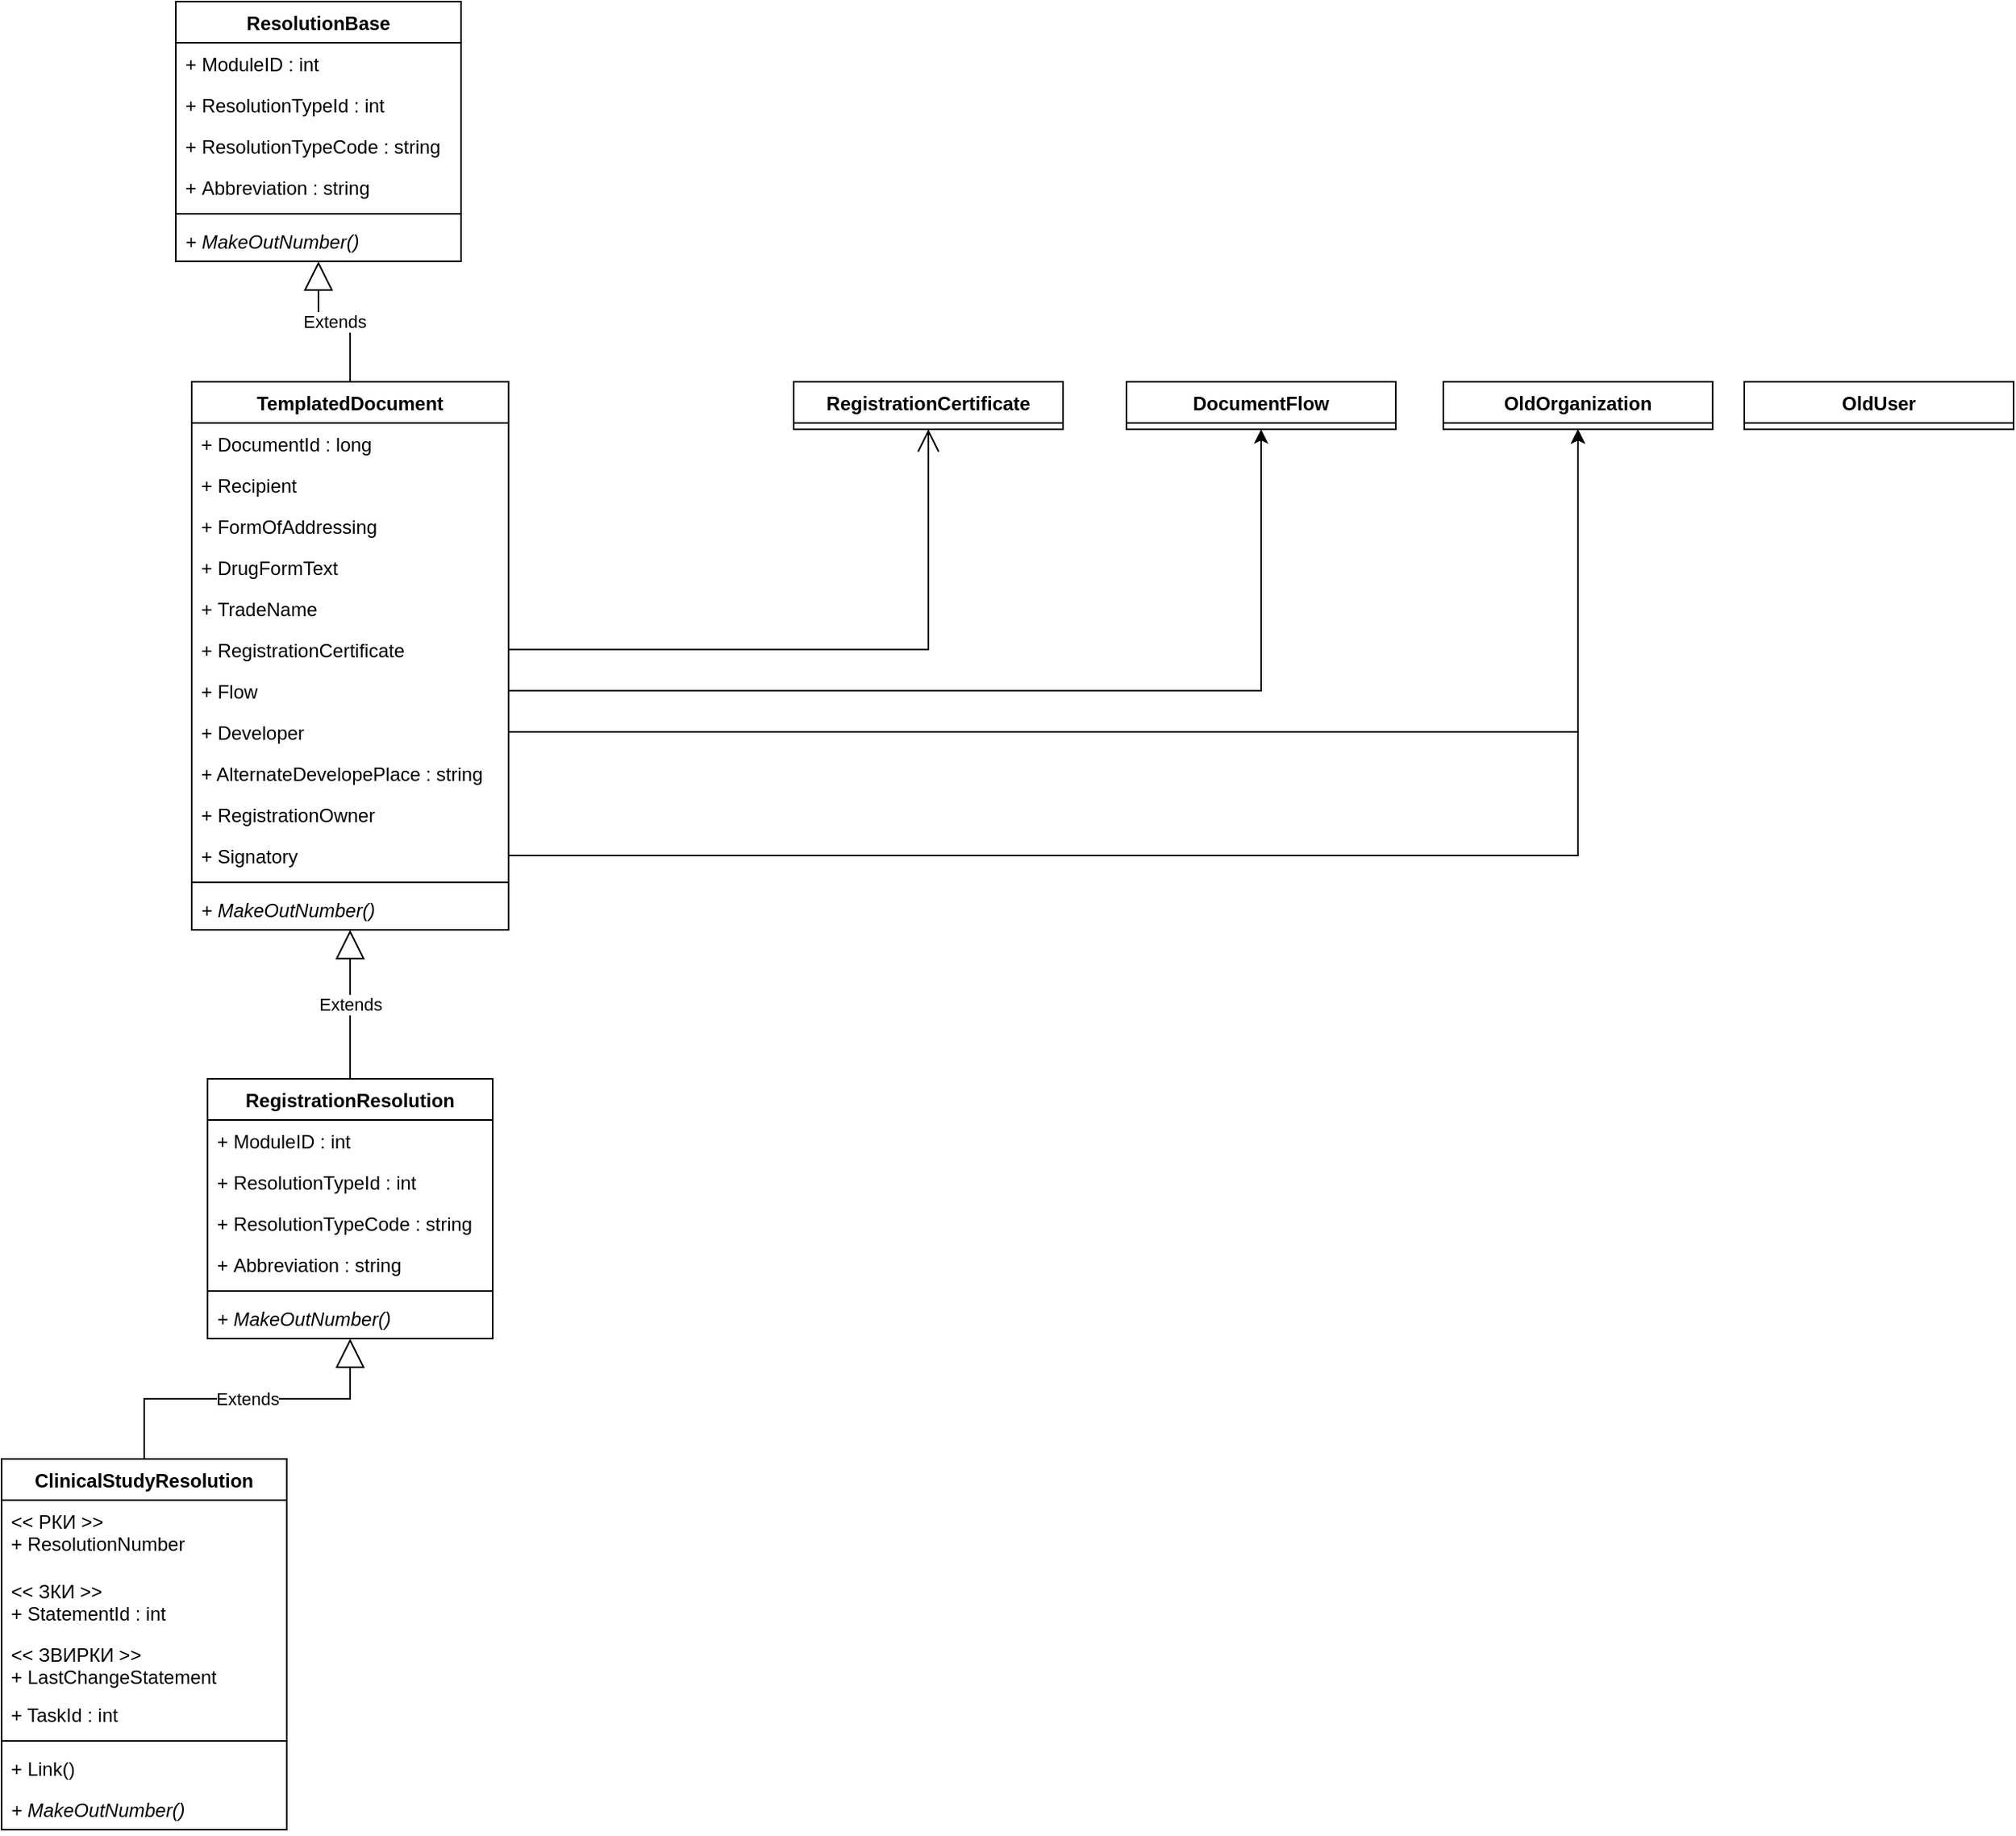 <mxfile version="20.6.0" type="github">
  <diagram id="jpaH01QrrNPYKbs0xLTw" name="Страница 1">
    <mxGraphModel dx="1233" dy="1970" grid="1" gridSize="10" guides="1" tooltips="1" connect="1" arrows="1" fold="1" page="1" pageScale="1" pageWidth="827" pageHeight="1169" math="0" shadow="0">
      <root>
        <mxCell id="0" />
        <mxCell id="1" parent="0" />
        <mxCell id="X-IGHEl8Y6HBOu0wFlwu-5" value="RegistrationResolution" style="swimlane;fontStyle=1;align=center;verticalAlign=top;childLayout=stackLayout;horizontal=1;startSize=26;horizontalStack=0;resizeParent=1;resizeParentMax=0;resizeLast=0;collapsible=1;marginBottom=0;" vertex="1" parent="1">
          <mxGeometry x="350" y="400" width="180" height="164" as="geometry" />
        </mxCell>
        <mxCell id="X-IGHEl8Y6HBOu0wFlwu-6" value="+ ModuleID : int" style="text;strokeColor=none;fillColor=none;align=left;verticalAlign=top;spacingLeft=4;spacingRight=4;overflow=hidden;rotatable=0;points=[[0,0.5],[1,0.5]];portConstraint=eastwest;" vertex="1" parent="X-IGHEl8Y6HBOu0wFlwu-5">
          <mxGeometry y="26" width="180" height="26" as="geometry" />
        </mxCell>
        <mxCell id="X-IGHEl8Y6HBOu0wFlwu-11" value="+ ResolutionTypeId : int" style="text;strokeColor=none;fillColor=none;align=left;verticalAlign=top;spacingLeft=4;spacingRight=4;overflow=hidden;rotatable=0;points=[[0,0.5],[1,0.5]];portConstraint=eastwest;" vertex="1" parent="X-IGHEl8Y6HBOu0wFlwu-5">
          <mxGeometry y="52" width="180" height="26" as="geometry" />
        </mxCell>
        <mxCell id="X-IGHEl8Y6HBOu0wFlwu-9" value="+ ResolutionTypeCode : string" style="text;strokeColor=none;fillColor=none;align=left;verticalAlign=top;spacingLeft=4;spacingRight=4;overflow=hidden;rotatable=0;points=[[0,0.5],[1,0.5]];portConstraint=eastwest;" vertex="1" parent="X-IGHEl8Y6HBOu0wFlwu-5">
          <mxGeometry y="78" width="180" height="26" as="geometry" />
        </mxCell>
        <mxCell id="X-IGHEl8Y6HBOu0wFlwu-20" value="+ Abbreviation : string" style="text;strokeColor=none;fillColor=none;align=left;verticalAlign=top;spacingLeft=4;spacingRight=4;overflow=hidden;rotatable=0;points=[[0,0.5],[1,0.5]];portConstraint=eastwest;" vertex="1" parent="X-IGHEl8Y6HBOu0wFlwu-5">
          <mxGeometry y="104" width="180" height="26" as="geometry" />
        </mxCell>
        <mxCell id="X-IGHEl8Y6HBOu0wFlwu-7" value="" style="line;strokeWidth=1;fillColor=none;align=left;verticalAlign=middle;spacingTop=-1;spacingLeft=3;spacingRight=3;rotatable=0;labelPosition=right;points=[];portConstraint=eastwest;strokeColor=inherit;" vertex="1" parent="X-IGHEl8Y6HBOu0wFlwu-5">
          <mxGeometry y="130" width="180" height="8" as="geometry" />
        </mxCell>
        <mxCell id="X-IGHEl8Y6HBOu0wFlwu-8" value="+ MakeOutNumber()" style="text;strokeColor=none;fillColor=none;align=left;verticalAlign=top;spacingLeft=4;spacingRight=4;overflow=hidden;rotatable=0;points=[[0,0.5],[1,0.5]];portConstraint=eastwest;fontStyle=2" vertex="1" parent="X-IGHEl8Y6HBOu0wFlwu-5">
          <mxGeometry y="138" width="180" height="26" as="geometry" />
        </mxCell>
        <mxCell id="X-IGHEl8Y6HBOu0wFlwu-13" value="ClinicalStudyResolution" style="swimlane;fontStyle=1;align=center;verticalAlign=top;childLayout=stackLayout;horizontal=1;startSize=26;horizontalStack=0;resizeParent=1;resizeParentMax=0;resizeLast=0;collapsible=1;marginBottom=0;" vertex="1" parent="1">
          <mxGeometry x="220" y="640" width="180" height="234" as="geometry" />
        </mxCell>
        <mxCell id="X-IGHEl8Y6HBOu0wFlwu-14" value="&lt;&lt; РКИ &gt;&gt;&#xa;+ ResolutionNumber" style="text;strokeColor=none;fillColor=none;align=left;verticalAlign=top;spacingLeft=4;spacingRight=4;overflow=hidden;rotatable=0;points=[[0,0.5],[1,0.5]];portConstraint=eastwest;" vertex="1" parent="X-IGHEl8Y6HBOu0wFlwu-13">
          <mxGeometry y="26" width="180" height="44" as="geometry" />
        </mxCell>
        <mxCell id="X-IGHEl8Y6HBOu0wFlwu-12" value="&lt;&lt; ЗКИ &gt;&gt;&#xa;+ StatementId : int" style="text;strokeColor=none;fillColor=none;align=left;verticalAlign=top;spacingLeft=4;spacingRight=4;overflow=hidden;rotatable=0;points=[[0,0.5],[1,0.5]];portConstraint=eastwest;" vertex="1" parent="X-IGHEl8Y6HBOu0wFlwu-13">
          <mxGeometry y="70" width="180" height="40" as="geometry" />
        </mxCell>
        <mxCell id="X-IGHEl8Y6HBOu0wFlwu-10" value="&lt;&lt; ЗВИРКИ &gt;&gt;&#xa;+ LastChangeStatement" style="text;strokeColor=none;fillColor=none;align=left;verticalAlign=top;spacingLeft=4;spacingRight=4;overflow=hidden;rotatable=0;points=[[0,0.5],[1,0.5]];portConstraint=eastwest;" vertex="1" parent="X-IGHEl8Y6HBOu0wFlwu-13">
          <mxGeometry y="110" width="180" height="38" as="geometry" />
        </mxCell>
        <mxCell id="X-IGHEl8Y6HBOu0wFlwu-15" value="+ TaskId : int" style="text;strokeColor=none;fillColor=none;align=left;verticalAlign=top;spacingLeft=4;spacingRight=4;overflow=hidden;rotatable=0;points=[[0,0.5],[1,0.5]];portConstraint=eastwest;" vertex="1" parent="X-IGHEl8Y6HBOu0wFlwu-13">
          <mxGeometry y="148" width="180" height="26" as="geometry" />
        </mxCell>
        <mxCell id="X-IGHEl8Y6HBOu0wFlwu-17" value="" style="line;strokeWidth=1;fillColor=none;align=left;verticalAlign=middle;spacingTop=-1;spacingLeft=3;spacingRight=3;rotatable=0;labelPosition=right;points=[];portConstraint=eastwest;strokeColor=inherit;" vertex="1" parent="X-IGHEl8Y6HBOu0wFlwu-13">
          <mxGeometry y="174" width="180" height="8" as="geometry" />
        </mxCell>
        <mxCell id="X-IGHEl8Y6HBOu0wFlwu-18" value="+ Link()" style="text;strokeColor=none;fillColor=none;align=left;verticalAlign=top;spacingLeft=4;spacingRight=4;overflow=hidden;rotatable=0;points=[[0,0.5],[1,0.5]];portConstraint=eastwest;" vertex="1" parent="X-IGHEl8Y6HBOu0wFlwu-13">
          <mxGeometry y="182" width="180" height="26" as="geometry" />
        </mxCell>
        <mxCell id="X-IGHEl8Y6HBOu0wFlwu-16" value="+ MakeOutNumber()" style="text;strokeColor=none;fillColor=none;align=left;verticalAlign=top;spacingLeft=4;spacingRight=4;overflow=hidden;rotatable=0;points=[[0,0.5],[1,0.5]];portConstraint=eastwest;fontStyle=2" vertex="1" parent="X-IGHEl8Y6HBOu0wFlwu-13">
          <mxGeometry y="208" width="180" height="26" as="geometry" />
        </mxCell>
        <mxCell id="X-IGHEl8Y6HBOu0wFlwu-19" value="Extends" style="endArrow=block;endSize=16;endFill=0;html=1;rounded=0;fontSize=11;edgeStyle=orthogonalEdgeStyle;" edge="1" parent="1" source="X-IGHEl8Y6HBOu0wFlwu-13" target="X-IGHEl8Y6HBOu0wFlwu-5">
          <mxGeometry width="160" relative="1" as="geometry">
            <mxPoint x="240" y="610" as="sourcePoint" />
            <mxPoint x="400" y="610" as="targetPoint" />
          </mxGeometry>
        </mxCell>
        <mxCell id="X-IGHEl8Y6HBOu0wFlwu-21" value="TemplatedDocument" style="swimlane;fontStyle=1;align=center;verticalAlign=top;childLayout=stackLayout;horizontal=1;startSize=26;horizontalStack=0;resizeParent=1;resizeParentMax=0;resizeLast=0;collapsible=1;marginBottom=0;" vertex="1" parent="1">
          <mxGeometry x="340" y="-40" width="200" height="346" as="geometry" />
        </mxCell>
        <mxCell id="X-IGHEl8Y6HBOu0wFlwu-22" value="+ DocumentId : long" style="text;strokeColor=none;fillColor=none;align=left;verticalAlign=top;spacingLeft=4;spacingRight=4;overflow=hidden;rotatable=0;points=[[0,0.5],[1,0.5]];portConstraint=eastwest;" vertex="1" parent="X-IGHEl8Y6HBOu0wFlwu-21">
          <mxGeometry y="26" width="200" height="26" as="geometry" />
        </mxCell>
        <mxCell id="X-IGHEl8Y6HBOu0wFlwu-23" value="+ Recipient" style="text;strokeColor=none;fillColor=none;align=left;verticalAlign=top;spacingLeft=4;spacingRight=4;overflow=hidden;rotatable=0;points=[[0,0.5],[1,0.5]];portConstraint=eastwest;" vertex="1" parent="X-IGHEl8Y6HBOu0wFlwu-21">
          <mxGeometry y="52" width="200" height="26" as="geometry" />
        </mxCell>
        <mxCell id="X-IGHEl8Y6HBOu0wFlwu-24" value="+ FormOfAddressing" style="text;strokeColor=none;fillColor=none;align=left;verticalAlign=top;spacingLeft=4;spacingRight=4;overflow=hidden;rotatable=0;points=[[0,0.5],[1,0.5]];portConstraint=eastwest;" vertex="1" parent="X-IGHEl8Y6HBOu0wFlwu-21">
          <mxGeometry y="78" width="200" height="26" as="geometry" />
        </mxCell>
        <mxCell id="X-IGHEl8Y6HBOu0wFlwu-25" value="+ DrugFormText" style="text;strokeColor=none;fillColor=none;align=left;verticalAlign=top;spacingLeft=4;spacingRight=4;overflow=hidden;rotatable=0;points=[[0,0.5],[1,0.5]];portConstraint=eastwest;" vertex="1" parent="X-IGHEl8Y6HBOu0wFlwu-21">
          <mxGeometry y="104" width="200" height="26" as="geometry" />
        </mxCell>
        <mxCell id="X-IGHEl8Y6HBOu0wFlwu-38" value="+ TradeName" style="text;strokeColor=none;fillColor=none;align=left;verticalAlign=top;spacingLeft=4;spacingRight=4;overflow=hidden;rotatable=0;points=[[0,0.5],[1,0.5]];portConstraint=eastwest;" vertex="1" parent="X-IGHEl8Y6HBOu0wFlwu-21">
          <mxGeometry y="130" width="200" height="26" as="geometry" />
        </mxCell>
        <mxCell id="X-IGHEl8Y6HBOu0wFlwu-39" value="+ RegistrationCertificate" style="text;strokeColor=none;fillColor=none;align=left;verticalAlign=top;spacingLeft=4;spacingRight=4;overflow=hidden;rotatable=0;points=[[0,0.5],[1,0.5]];portConstraint=eastwest;" vertex="1" parent="X-IGHEl8Y6HBOu0wFlwu-21">
          <mxGeometry y="156" width="200" height="26" as="geometry" />
        </mxCell>
        <mxCell id="X-IGHEl8Y6HBOu0wFlwu-50" value="+ Flow" style="text;strokeColor=none;fillColor=none;align=left;verticalAlign=top;spacingLeft=4;spacingRight=4;overflow=hidden;rotatable=0;points=[[0,0.5],[1,0.5]];portConstraint=eastwest;" vertex="1" parent="X-IGHEl8Y6HBOu0wFlwu-21">
          <mxGeometry y="182" width="200" height="26" as="geometry" />
        </mxCell>
        <mxCell id="X-IGHEl8Y6HBOu0wFlwu-56" value="+ Developer" style="text;strokeColor=none;fillColor=none;align=left;verticalAlign=top;spacingLeft=4;spacingRight=4;overflow=hidden;rotatable=0;points=[[0,0.5],[1,0.5]];portConstraint=eastwest;" vertex="1" parent="X-IGHEl8Y6HBOu0wFlwu-21">
          <mxGeometry y="208" width="200" height="26" as="geometry" />
        </mxCell>
        <mxCell id="X-IGHEl8Y6HBOu0wFlwu-62" value="+ AlternateDevelopePlace : string" style="text;strokeColor=none;fillColor=none;align=left;verticalAlign=top;spacingLeft=4;spacingRight=4;overflow=hidden;rotatable=0;points=[[0,0.5],[1,0.5]];portConstraint=eastwest;" vertex="1" parent="X-IGHEl8Y6HBOu0wFlwu-21">
          <mxGeometry y="234" width="200" height="26" as="geometry" />
        </mxCell>
        <mxCell id="X-IGHEl8Y6HBOu0wFlwu-65" value="+ RegistrationOwner" style="text;strokeColor=none;fillColor=none;align=left;verticalAlign=top;spacingLeft=4;spacingRight=4;overflow=hidden;rotatable=0;points=[[0,0.5],[1,0.5]];portConstraint=eastwest;" vertex="1" parent="X-IGHEl8Y6HBOu0wFlwu-21">
          <mxGeometry y="260" width="200" height="26" as="geometry" />
        </mxCell>
        <mxCell id="X-IGHEl8Y6HBOu0wFlwu-63" value="+ Signatory" style="text;strokeColor=none;fillColor=none;align=left;verticalAlign=top;spacingLeft=4;spacingRight=4;overflow=hidden;rotatable=0;points=[[0,0.5],[1,0.5]];portConstraint=eastwest;" vertex="1" parent="X-IGHEl8Y6HBOu0wFlwu-21">
          <mxGeometry y="286" width="200" height="26" as="geometry" />
        </mxCell>
        <mxCell id="X-IGHEl8Y6HBOu0wFlwu-26" value="" style="line;strokeWidth=1;fillColor=none;align=left;verticalAlign=middle;spacingTop=-1;spacingLeft=3;spacingRight=3;rotatable=0;labelPosition=right;points=[];portConstraint=eastwest;strokeColor=inherit;" vertex="1" parent="X-IGHEl8Y6HBOu0wFlwu-21">
          <mxGeometry y="312" width="200" height="8" as="geometry" />
        </mxCell>
        <mxCell id="X-IGHEl8Y6HBOu0wFlwu-27" value="+ MakeOutNumber()" style="text;strokeColor=none;fillColor=none;align=left;verticalAlign=top;spacingLeft=4;spacingRight=4;overflow=hidden;rotatable=0;points=[[0,0.5],[1,0.5]];portConstraint=eastwest;fontStyle=2" vertex="1" parent="X-IGHEl8Y6HBOu0wFlwu-21">
          <mxGeometry y="320" width="200" height="26" as="geometry" />
        </mxCell>
        <mxCell id="X-IGHEl8Y6HBOu0wFlwu-28" value="Extends" style="endArrow=block;endSize=16;endFill=0;html=1;rounded=0;fontSize=11;edgeStyle=orthogonalEdgeStyle;" edge="1" parent="1" source="X-IGHEl8Y6HBOu0wFlwu-5" target="X-IGHEl8Y6HBOu0wFlwu-21">
          <mxGeometry width="160" relative="1" as="geometry">
            <mxPoint x="320" y="650" as="sourcePoint" />
            <mxPoint x="430" y="544" as="targetPoint" />
          </mxGeometry>
        </mxCell>
        <mxCell id="X-IGHEl8Y6HBOu0wFlwu-29" value="ResolutionBase" style="swimlane;fontStyle=1;align=center;verticalAlign=top;childLayout=stackLayout;horizontal=1;startSize=26;horizontalStack=0;resizeParent=1;resizeParentMax=0;resizeLast=0;collapsible=1;marginBottom=0;" vertex="1" parent="1">
          <mxGeometry x="330" y="-280" width="180" height="164" as="geometry" />
        </mxCell>
        <mxCell id="X-IGHEl8Y6HBOu0wFlwu-30" value="+ ModuleID : int" style="text;strokeColor=none;fillColor=none;align=left;verticalAlign=top;spacingLeft=4;spacingRight=4;overflow=hidden;rotatable=0;points=[[0,0.5],[1,0.5]];portConstraint=eastwest;" vertex="1" parent="X-IGHEl8Y6HBOu0wFlwu-29">
          <mxGeometry y="26" width="180" height="26" as="geometry" />
        </mxCell>
        <mxCell id="X-IGHEl8Y6HBOu0wFlwu-31" value="+ ResolutionTypeId : int" style="text;strokeColor=none;fillColor=none;align=left;verticalAlign=top;spacingLeft=4;spacingRight=4;overflow=hidden;rotatable=0;points=[[0,0.5],[1,0.5]];portConstraint=eastwest;" vertex="1" parent="X-IGHEl8Y6HBOu0wFlwu-29">
          <mxGeometry y="52" width="180" height="26" as="geometry" />
        </mxCell>
        <mxCell id="X-IGHEl8Y6HBOu0wFlwu-32" value="+ ResolutionTypeCode : string" style="text;strokeColor=none;fillColor=none;align=left;verticalAlign=top;spacingLeft=4;spacingRight=4;overflow=hidden;rotatable=0;points=[[0,0.5],[1,0.5]];portConstraint=eastwest;" vertex="1" parent="X-IGHEl8Y6HBOu0wFlwu-29">
          <mxGeometry y="78" width="180" height="26" as="geometry" />
        </mxCell>
        <mxCell id="X-IGHEl8Y6HBOu0wFlwu-33" value="+ Abbreviation : string" style="text;strokeColor=none;fillColor=none;align=left;verticalAlign=top;spacingLeft=4;spacingRight=4;overflow=hidden;rotatable=0;points=[[0,0.5],[1,0.5]];portConstraint=eastwest;" vertex="1" parent="X-IGHEl8Y6HBOu0wFlwu-29">
          <mxGeometry y="104" width="180" height="26" as="geometry" />
        </mxCell>
        <mxCell id="X-IGHEl8Y6HBOu0wFlwu-34" value="" style="line;strokeWidth=1;fillColor=none;align=left;verticalAlign=middle;spacingTop=-1;spacingLeft=3;spacingRight=3;rotatable=0;labelPosition=right;points=[];portConstraint=eastwest;strokeColor=inherit;" vertex="1" parent="X-IGHEl8Y6HBOu0wFlwu-29">
          <mxGeometry y="130" width="180" height="8" as="geometry" />
        </mxCell>
        <mxCell id="X-IGHEl8Y6HBOu0wFlwu-35" value="+ MakeOutNumber()" style="text;strokeColor=none;fillColor=none;align=left;verticalAlign=top;spacingLeft=4;spacingRight=4;overflow=hidden;rotatable=0;points=[[0,0.5],[1,0.5]];portConstraint=eastwest;fontStyle=2" vertex="1" parent="X-IGHEl8Y6HBOu0wFlwu-29">
          <mxGeometry y="138" width="180" height="26" as="geometry" />
        </mxCell>
        <mxCell id="X-IGHEl8Y6HBOu0wFlwu-36" value="Extends" style="endArrow=block;endSize=16;endFill=0;html=1;rounded=0;fontSize=11;edgeStyle=orthogonalEdgeStyle;" edge="1" parent="1" source="X-IGHEl8Y6HBOu0wFlwu-21" target="X-IGHEl8Y6HBOu0wFlwu-29">
          <mxGeometry width="160" relative="1" as="geometry">
            <mxPoint x="430" y="380" as="sourcePoint" />
            <mxPoint x="430" y="274" as="targetPoint" />
          </mxGeometry>
        </mxCell>
        <mxCell id="X-IGHEl8Y6HBOu0wFlwu-40" value="RegistrationCertificate" style="swimlane;fontStyle=1;align=center;verticalAlign=top;childLayout=stackLayout;horizontal=1;startSize=26;horizontalStack=0;resizeParent=1;resizeParentMax=0;resizeLast=0;collapsible=1;marginBottom=0;" vertex="1" collapsed="1" parent="1">
          <mxGeometry x="720" y="-40" width="170" height="30" as="geometry">
            <mxRectangle x="647" y="70" width="180" height="86" as="alternateBounds" />
          </mxGeometry>
        </mxCell>
        <mxCell id="X-IGHEl8Y6HBOu0wFlwu-46" value="+ " style="text;strokeColor=none;fillColor=none;align=left;verticalAlign=top;spacingLeft=4;spacingRight=4;overflow=hidden;rotatable=0;points=[[0,0.5],[1,0.5]];portConstraint=eastwest;" vertex="1" parent="X-IGHEl8Y6HBOu0wFlwu-40">
          <mxGeometry y="26" width="180" height="26" as="geometry" />
        </mxCell>
        <mxCell id="X-IGHEl8Y6HBOu0wFlwu-47" value="" style="line;strokeWidth=1;fillColor=none;align=left;verticalAlign=middle;spacingTop=-1;spacingLeft=3;spacingRight=3;rotatable=0;labelPosition=right;points=[];portConstraint=eastwest;strokeColor=inherit;" vertex="1" parent="X-IGHEl8Y6HBOu0wFlwu-40">
          <mxGeometry y="52" width="180" height="8" as="geometry" />
        </mxCell>
        <mxCell id="X-IGHEl8Y6HBOu0wFlwu-48" value="+ " style="text;strokeColor=none;fillColor=none;align=left;verticalAlign=top;spacingLeft=4;spacingRight=4;overflow=hidden;rotatable=0;points=[[0,0.5],[1,0.5]];portConstraint=eastwest;fontStyle=2" vertex="1" parent="X-IGHEl8Y6HBOu0wFlwu-40">
          <mxGeometry y="60" width="180" height="26" as="geometry" />
        </mxCell>
        <mxCell id="X-IGHEl8Y6HBOu0wFlwu-49" value="" style="endArrow=open;endFill=1;endSize=12;html=1;rounded=0;fontSize=11;edgeStyle=orthogonalEdgeStyle;" edge="1" parent="1" source="X-IGHEl8Y6HBOu0wFlwu-39" target="X-IGHEl8Y6HBOu0wFlwu-40">
          <mxGeometry width="160" relative="1" as="geometry">
            <mxPoint x="240" y="160" as="sourcePoint" />
            <mxPoint x="400" y="160" as="targetPoint" />
          </mxGeometry>
        </mxCell>
        <mxCell id="X-IGHEl8Y6HBOu0wFlwu-51" value="DocumentFlow" style="swimlane;fontStyle=1;align=center;verticalAlign=top;childLayout=stackLayout;horizontal=1;startSize=26;horizontalStack=0;resizeParent=1;resizeParentMax=0;resizeLast=0;collapsible=1;marginBottom=0;" vertex="1" collapsed="1" parent="1">
          <mxGeometry x="930" y="-40" width="170" height="30" as="geometry">
            <mxRectangle x="647" y="70" width="180" height="86" as="alternateBounds" />
          </mxGeometry>
        </mxCell>
        <mxCell id="X-IGHEl8Y6HBOu0wFlwu-52" value="+ " style="text;strokeColor=none;fillColor=none;align=left;verticalAlign=top;spacingLeft=4;spacingRight=4;overflow=hidden;rotatable=0;points=[[0,0.5],[1,0.5]];portConstraint=eastwest;" vertex="1" parent="X-IGHEl8Y6HBOu0wFlwu-51">
          <mxGeometry y="26" width="180" height="26" as="geometry" />
        </mxCell>
        <mxCell id="X-IGHEl8Y6HBOu0wFlwu-53" value="" style="line;strokeWidth=1;fillColor=none;align=left;verticalAlign=middle;spacingTop=-1;spacingLeft=3;spacingRight=3;rotatable=0;labelPosition=right;points=[];portConstraint=eastwest;strokeColor=inherit;" vertex="1" parent="X-IGHEl8Y6HBOu0wFlwu-51">
          <mxGeometry y="52" width="180" height="8" as="geometry" />
        </mxCell>
        <mxCell id="X-IGHEl8Y6HBOu0wFlwu-54" value="+ " style="text;strokeColor=none;fillColor=none;align=left;verticalAlign=top;spacingLeft=4;spacingRight=4;overflow=hidden;rotatable=0;points=[[0,0.5],[1,0.5]];portConstraint=eastwest;fontStyle=2" vertex="1" parent="X-IGHEl8Y6HBOu0wFlwu-51">
          <mxGeometry y="60" width="180" height="26" as="geometry" />
        </mxCell>
        <mxCell id="X-IGHEl8Y6HBOu0wFlwu-55" style="edgeStyle=orthogonalEdgeStyle;rounded=0;orthogonalLoop=1;jettySize=auto;html=1;fontSize=11;" edge="1" parent="1" source="X-IGHEl8Y6HBOu0wFlwu-50" target="X-IGHEl8Y6HBOu0wFlwu-51">
          <mxGeometry relative="1" as="geometry" />
        </mxCell>
        <mxCell id="X-IGHEl8Y6HBOu0wFlwu-57" value="OldOrganization" style="swimlane;fontStyle=1;align=center;verticalAlign=top;childLayout=stackLayout;horizontal=1;startSize=26;horizontalStack=0;resizeParent=1;resizeParentMax=0;resizeLast=0;collapsible=1;marginBottom=0;" vertex="1" collapsed="1" parent="1">
          <mxGeometry x="1130" y="-40" width="170" height="30" as="geometry">
            <mxRectangle x="647" y="70" width="180" height="86" as="alternateBounds" />
          </mxGeometry>
        </mxCell>
        <mxCell id="X-IGHEl8Y6HBOu0wFlwu-58" value="+ " style="text;strokeColor=none;fillColor=none;align=left;verticalAlign=top;spacingLeft=4;spacingRight=4;overflow=hidden;rotatable=0;points=[[0,0.5],[1,0.5]];portConstraint=eastwest;" vertex="1" parent="X-IGHEl8Y6HBOu0wFlwu-57">
          <mxGeometry y="26" width="180" height="26" as="geometry" />
        </mxCell>
        <mxCell id="X-IGHEl8Y6HBOu0wFlwu-59" value="" style="line;strokeWidth=1;fillColor=none;align=left;verticalAlign=middle;spacingTop=-1;spacingLeft=3;spacingRight=3;rotatable=0;labelPosition=right;points=[];portConstraint=eastwest;strokeColor=inherit;" vertex="1" parent="X-IGHEl8Y6HBOu0wFlwu-57">
          <mxGeometry y="52" width="180" height="8" as="geometry" />
        </mxCell>
        <mxCell id="X-IGHEl8Y6HBOu0wFlwu-60" value="+ " style="text;strokeColor=none;fillColor=none;align=left;verticalAlign=top;spacingLeft=4;spacingRight=4;overflow=hidden;rotatable=0;points=[[0,0.5],[1,0.5]];portConstraint=eastwest;fontStyle=2" vertex="1" parent="X-IGHEl8Y6HBOu0wFlwu-57">
          <mxGeometry y="60" width="180" height="26" as="geometry" />
        </mxCell>
        <mxCell id="X-IGHEl8Y6HBOu0wFlwu-61" style="edgeStyle=orthogonalEdgeStyle;rounded=0;orthogonalLoop=1;jettySize=auto;html=1;fontSize=11;" edge="1" parent="1" source="X-IGHEl8Y6HBOu0wFlwu-56" target="X-IGHEl8Y6HBOu0wFlwu-57">
          <mxGeometry relative="1" as="geometry" />
        </mxCell>
        <mxCell id="X-IGHEl8Y6HBOu0wFlwu-64" style="edgeStyle=orthogonalEdgeStyle;rounded=0;orthogonalLoop=1;jettySize=auto;html=1;fontSize=11;" edge="1" parent="1" source="X-IGHEl8Y6HBOu0wFlwu-63" target="X-IGHEl8Y6HBOu0wFlwu-57">
          <mxGeometry relative="1" as="geometry" />
        </mxCell>
        <mxCell id="X-IGHEl8Y6HBOu0wFlwu-66" value="OldUser" style="swimlane;fontStyle=1;align=center;verticalAlign=top;childLayout=stackLayout;horizontal=1;startSize=26;horizontalStack=0;resizeParent=1;resizeParentMax=0;resizeLast=0;collapsible=1;marginBottom=0;" vertex="1" collapsed="1" parent="1">
          <mxGeometry x="1320" y="-40" width="170" height="30" as="geometry">
            <mxRectangle x="647" y="70" width="180" height="86" as="alternateBounds" />
          </mxGeometry>
        </mxCell>
        <mxCell id="X-IGHEl8Y6HBOu0wFlwu-67" value="+ " style="text;strokeColor=none;fillColor=none;align=left;verticalAlign=top;spacingLeft=4;spacingRight=4;overflow=hidden;rotatable=0;points=[[0,0.5],[1,0.5]];portConstraint=eastwest;" vertex="1" parent="X-IGHEl8Y6HBOu0wFlwu-66">
          <mxGeometry y="26" width="180" height="26" as="geometry" />
        </mxCell>
        <mxCell id="X-IGHEl8Y6HBOu0wFlwu-68" value="" style="line;strokeWidth=1;fillColor=none;align=left;verticalAlign=middle;spacingTop=-1;spacingLeft=3;spacingRight=3;rotatable=0;labelPosition=right;points=[];portConstraint=eastwest;strokeColor=inherit;" vertex="1" parent="X-IGHEl8Y6HBOu0wFlwu-66">
          <mxGeometry y="52" width="180" height="8" as="geometry" />
        </mxCell>
        <mxCell id="X-IGHEl8Y6HBOu0wFlwu-69" value="+ " style="text;strokeColor=none;fillColor=none;align=left;verticalAlign=top;spacingLeft=4;spacingRight=4;overflow=hidden;rotatable=0;points=[[0,0.5],[1,0.5]];portConstraint=eastwest;fontStyle=2" vertex="1" parent="X-IGHEl8Y6HBOu0wFlwu-66">
          <mxGeometry y="60" width="180" height="26" as="geometry" />
        </mxCell>
      </root>
    </mxGraphModel>
  </diagram>
</mxfile>
